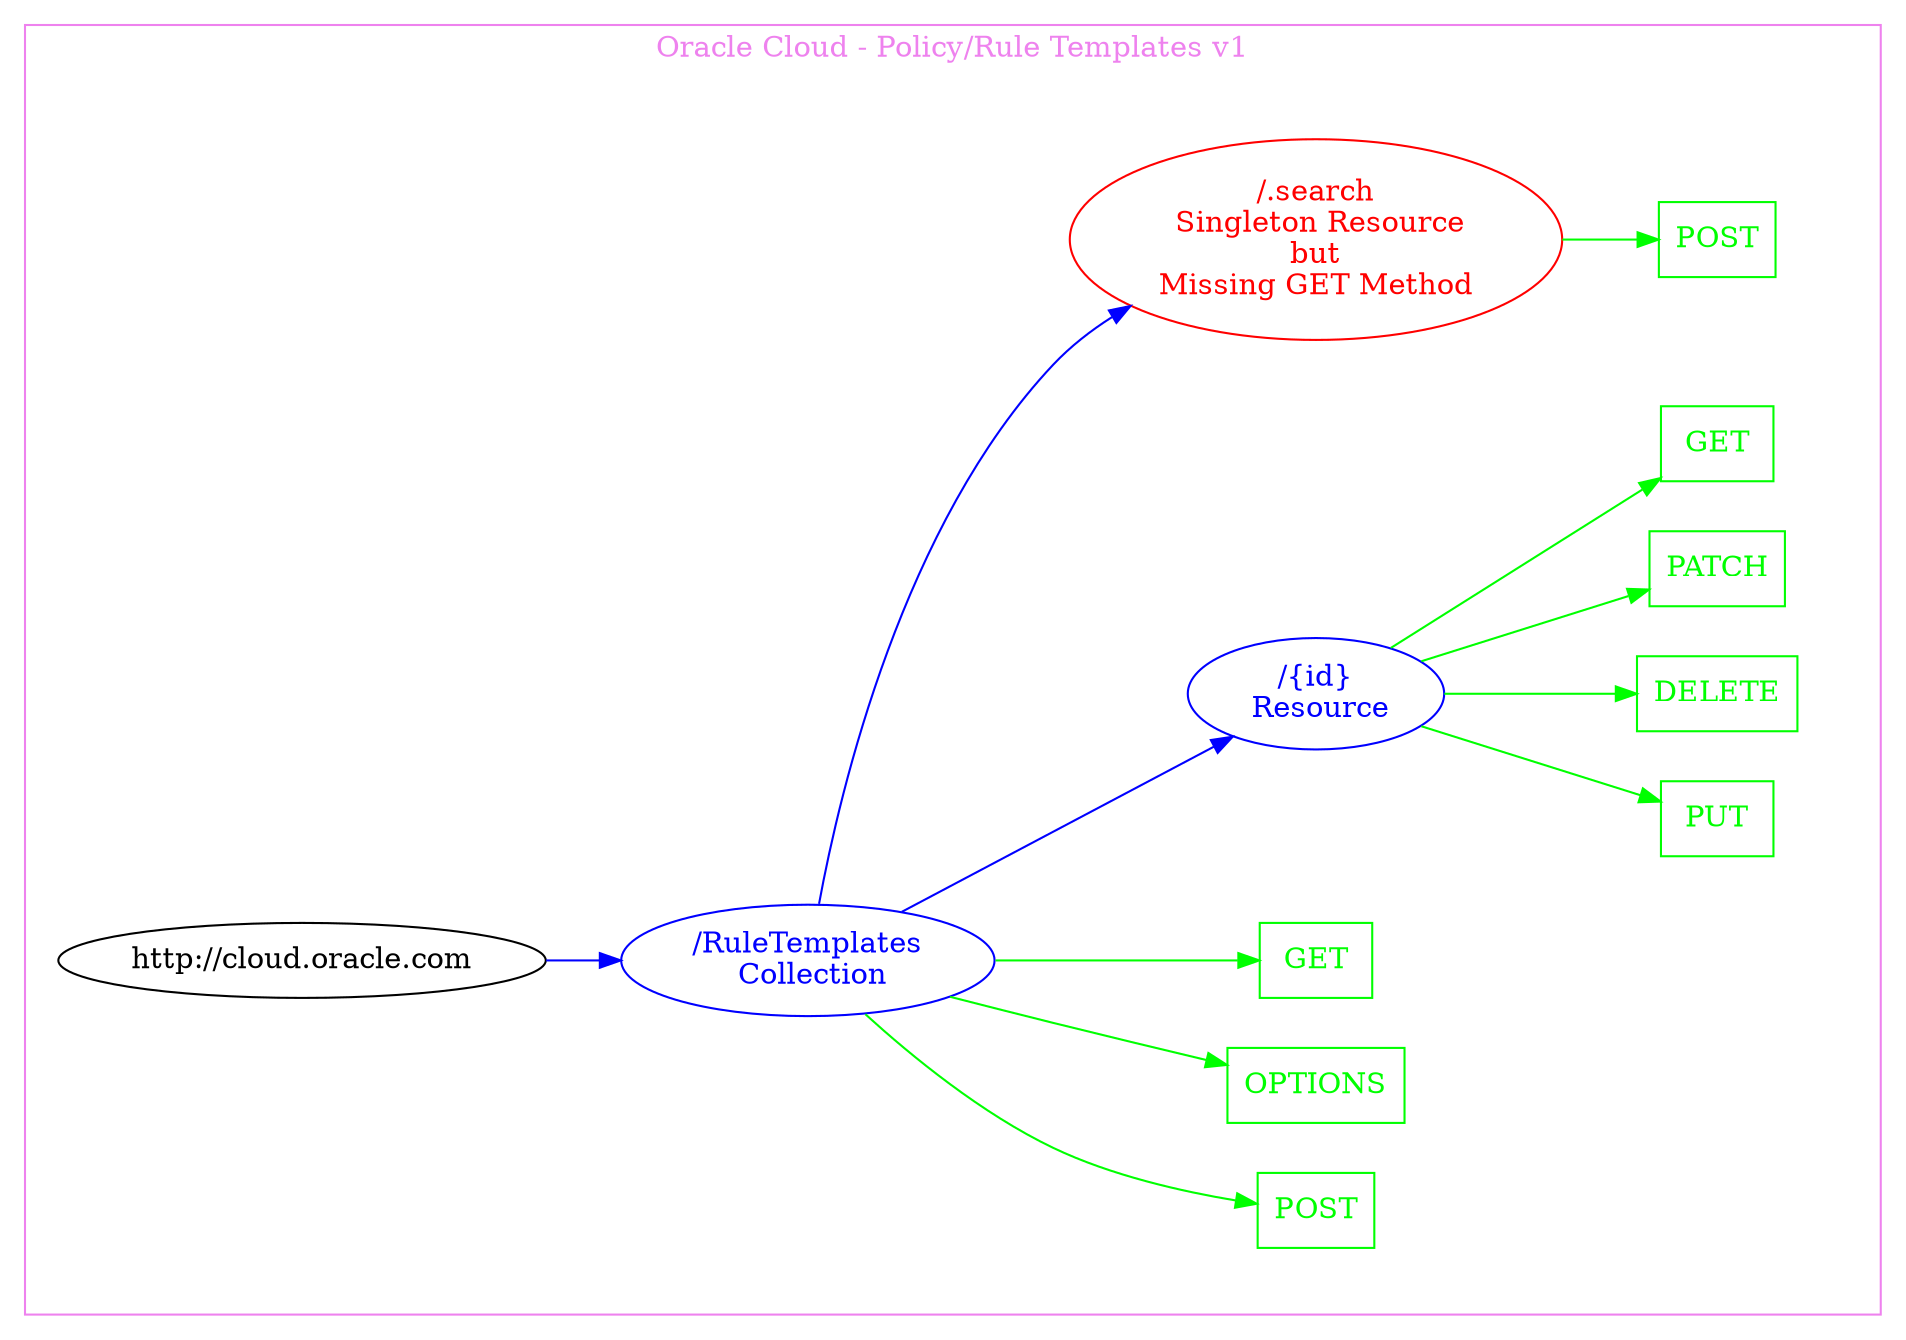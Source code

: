 digraph Cloud_Computing_REST_API {
rankdir="LR";
subgraph cluster_0 {
label="Oracle Cloud - Policy/Rule Templates v1"
color=violet
fontcolor=violet
subgraph cluster_1 {
label=""
color=white
fontcolor=white
node1 [label="http://cloud.oracle.com", shape="ellipse", color="black", fontcolor="black"]
node1 -> node2 [color="blue", fontcolor="blue"]
subgraph cluster_2 {
label=""
color=white
fontcolor=white
node2 [label="/RuleTemplates\n Collection", shape="ellipse", color="blue", fontcolor="blue"]
node2 -> node3 [color="green", fontcolor="green"]
subgraph cluster_3 {
label=""
color=white
fontcolor=white
node3 [label="POST", shape="box", color="green", fontcolor="green"]
}
node2 -> node4 [color="green", fontcolor="green"]
subgraph cluster_4 {
label=""
color=white
fontcolor=white
node4 [label="OPTIONS", shape="box", color="green", fontcolor="green"]
}
node2 -> node5 [color="green", fontcolor="green"]
subgraph cluster_5 {
label=""
color=white
fontcolor=white
node5 [label="GET", shape="box", color="green", fontcolor="green"]
}
node2 -> node6 [color="blue", fontcolor="blue"]
subgraph cluster_6 {
label=""
color=white
fontcolor=white
node6 [label="/{id}\n Resource", shape="ellipse", color="blue", fontcolor="blue"]
node6 -> node7 [color="green", fontcolor="green"]
subgraph cluster_7 {
label=""
color=white
fontcolor=white
node7 [label="PUT", shape="box", color="green", fontcolor="green"]
}
node6 -> node8 [color="green", fontcolor="green"]
subgraph cluster_8 {
label=""
color=white
fontcolor=white
node8 [label="DELETE", shape="box", color="green", fontcolor="green"]
}
node6 -> node9 [color="green", fontcolor="green"]
subgraph cluster_9 {
label=""
color=white
fontcolor=white
node9 [label="PATCH", shape="box", color="green", fontcolor="green"]
}
node6 -> node10 [color="green", fontcolor="green"]
subgraph cluster_10 {
label=""
color=white
fontcolor=white
node10 [label="GET", shape="box", color="green", fontcolor="green"]
}
}
node2 -> node11 [color="blue", fontcolor="blue"]
subgraph cluster_11 {
label=""
color=white
fontcolor=white
node11 [label="/.search\n Singleton Resource\nbut\nMissing GET Method", shape="ellipse", color="red", fontcolor="red"]
node11 -> node12 [color="green", fontcolor="green"]
subgraph cluster_12 {
label=""
color=white
fontcolor=white
node12 [label="POST", shape="box", color="green", fontcolor="green"]
}
}
}
}
}
}
